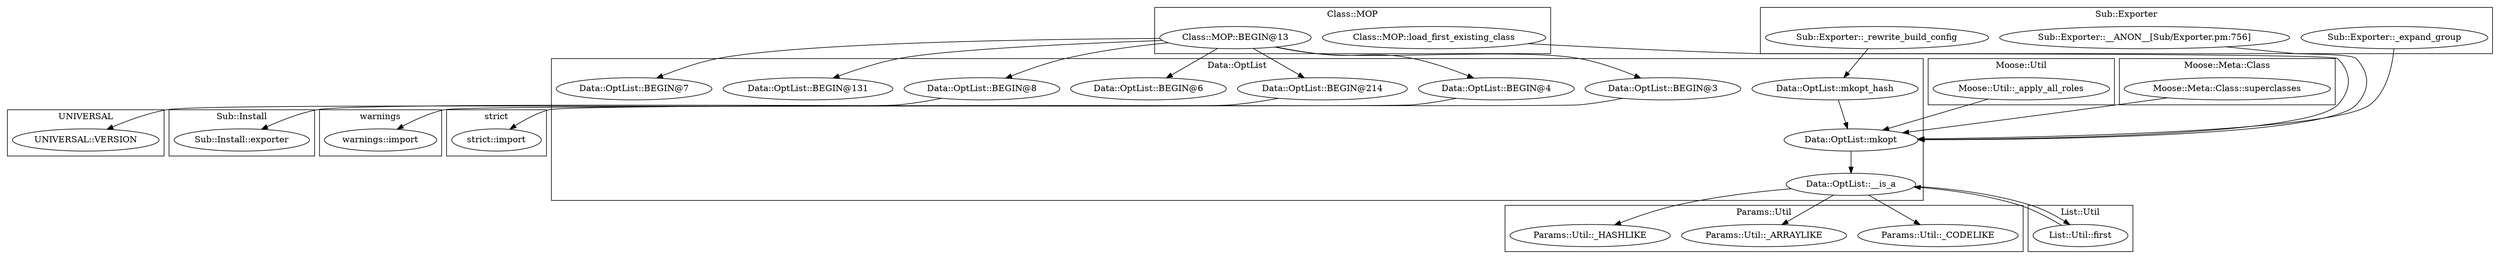 digraph {
graph [overlap=false]
subgraph cluster_Sub_Exporter {
	label="Sub::Exporter";
	"Sub::Exporter::__ANON__[Sub/Exporter.pm:756]";
	"Sub::Exporter::_rewrite_build_config";
	"Sub::Exporter::_expand_group";
}
subgraph cluster_warnings {
	label="warnings";
	"warnings::import";
}
subgraph cluster_Data_OptList {
	label="Data::OptList";
	"Data::OptList::BEGIN@214";
	"Data::OptList::mkopt_hash";
	"Data::OptList::mkopt";
	"Data::OptList::BEGIN@4";
	"Data::OptList::BEGIN@131";
	"Data::OptList::BEGIN@7";
	"Data::OptList::BEGIN@3";
	"Data::OptList::BEGIN@8";
	"Data::OptList::BEGIN@6";
	"Data::OptList::__is_a";
}
subgraph cluster_Moose_Util {
	label="Moose::Util";
	"Moose::Util::_apply_all_roles";
}
subgraph cluster_strict {
	label="strict";
	"strict::import";
}
subgraph cluster_Class_MOP {
	label="Class::MOP";
	"Class::MOP::BEGIN@13";
	"Class::MOP::load_first_existing_class";
}
subgraph cluster_Params_Util {
	label="Params::Util";
	"Params::Util::_CODELIKE";
	"Params::Util::_ARRAYLIKE";
	"Params::Util::_HASHLIKE";
}
subgraph cluster_Sub_Install {
	label="Sub::Install";
	"Sub::Install::exporter";
}
subgraph cluster_List_Util {
	label="List::Util";
	"List::Util::first";
}
subgraph cluster_UNIVERSAL {
	label="UNIVERSAL";
	"UNIVERSAL::VERSION";
}
subgraph cluster_Moose_Meta_Class {
	label="Moose::Meta::Class";
	"Moose::Meta::Class::superclasses";
}
"Data::OptList::BEGIN@214" -> "Sub::Install::exporter";
"Class::MOP::BEGIN@13" -> "Data::OptList::BEGIN@214";
"List::Util::first" -> "Data::OptList::__is_a";
"Data::OptList::mkopt" -> "Data::OptList::__is_a";
"Class::MOP::BEGIN@13" -> "Data::OptList::BEGIN@3";
"Class::MOP::BEGIN@13" -> "Data::OptList::BEGIN@6";
"Data::OptList::__is_a" -> "Params::Util::_ARRAYLIKE";
"Data::OptList::BEGIN@4" -> "warnings::import";
"Data::OptList::__is_a" -> "Params::Util::_CODELIKE";
"Class::MOP::BEGIN@13" -> "Data::OptList::BEGIN@131";
"Data::OptList::BEGIN@8" -> "UNIVERSAL::VERSION";
"Data::OptList::BEGIN@3" -> "strict::import";
"Class::MOP::BEGIN@13" -> "Data::OptList::BEGIN@4";
"Class::MOP::BEGIN@13" -> "Data::OptList::BEGIN@8";
"Data::OptList::__is_a" -> "Params::Util::_HASHLIKE";
"Moose::Util::_apply_all_roles" -> "Data::OptList::mkopt";
"Sub::Exporter::__ANON__[Sub/Exporter.pm:756]" -> "Data::OptList::mkopt";
"Class::MOP::load_first_existing_class" -> "Data::OptList::mkopt";
"Data::OptList::mkopt_hash" -> "Data::OptList::mkopt";
"Sub::Exporter::_expand_group" -> "Data::OptList::mkopt";
"Moose::Meta::Class::superclasses" -> "Data::OptList::mkopt";
"Class::MOP::BEGIN@13" -> "Data::OptList::BEGIN@7";
"Sub::Exporter::_rewrite_build_config" -> "Data::OptList::mkopt_hash";
"Data::OptList::__is_a" -> "List::Util::first";
}
